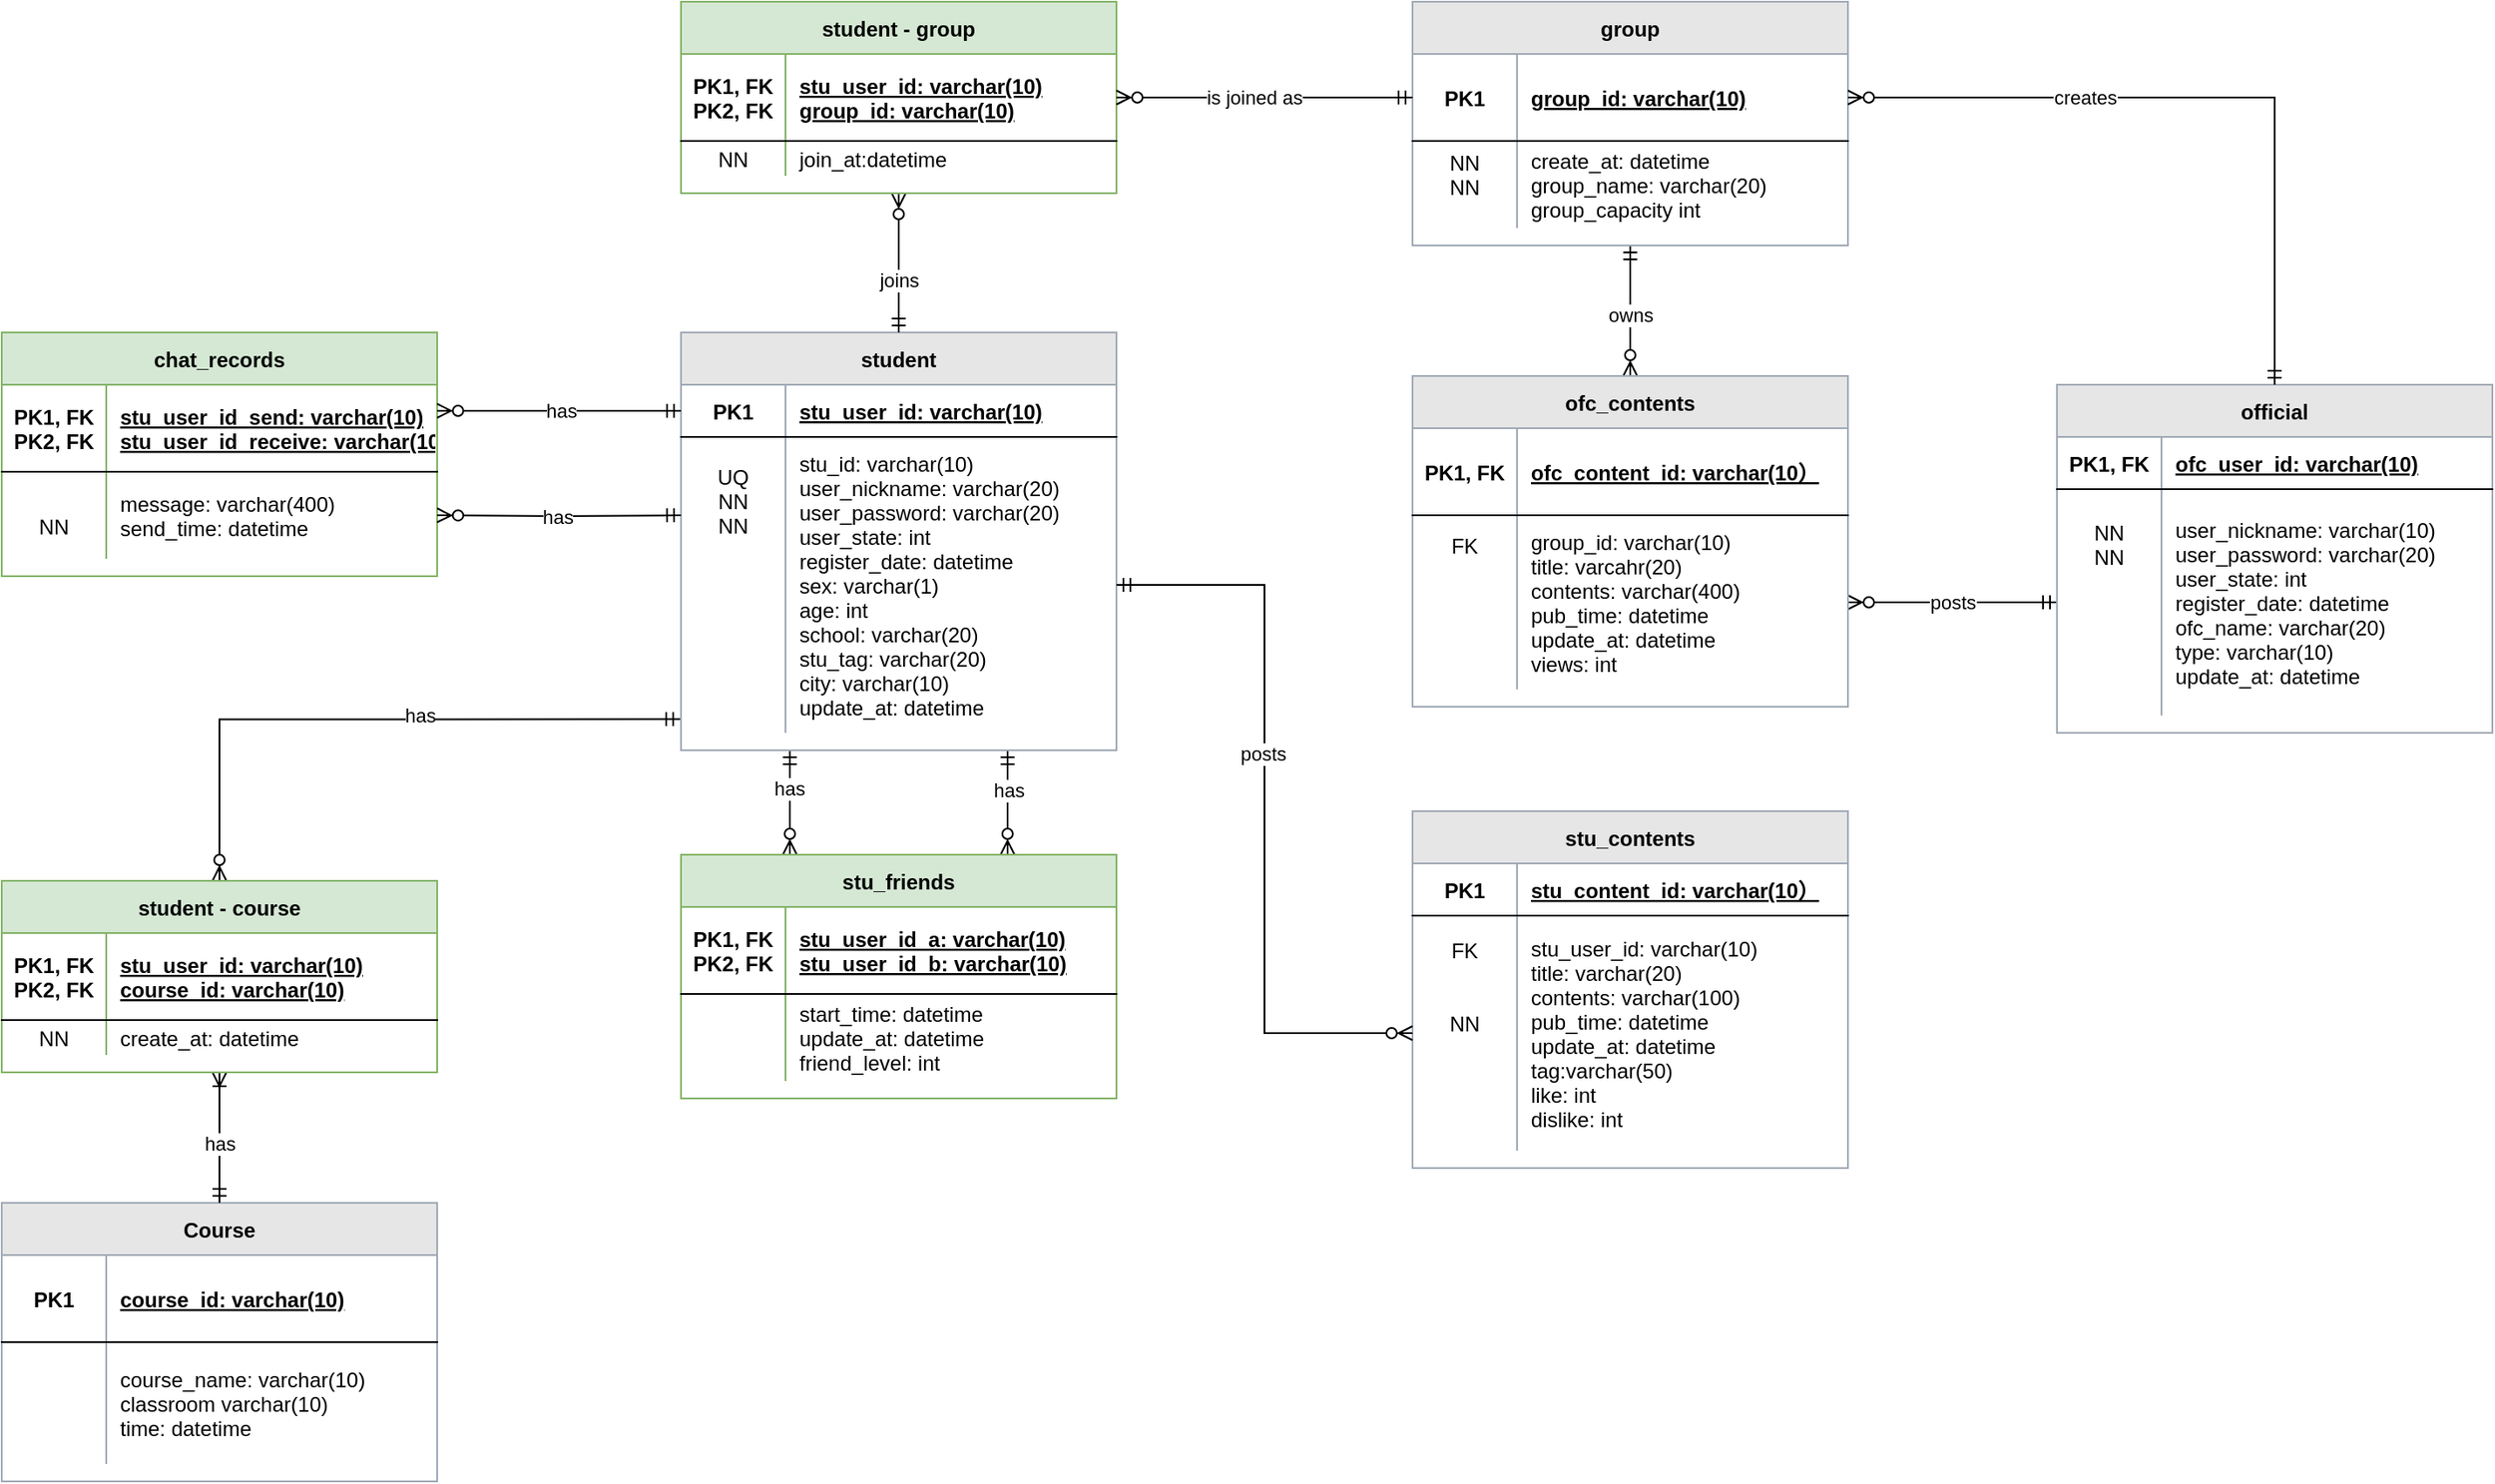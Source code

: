 <mxfile version="14.6.13" type="github">
  <diagram id="R2lEEEUBdFMjLlhIrx00" name="Page-1">
    <mxGraphModel dx="1483" dy="783" grid="1" gridSize="10" guides="1" tooltips="1" connect="1" arrows="1" fold="1" page="1" pageScale="1" pageWidth="850" pageHeight="1100" math="0" shadow="0" extFonts="Permanent Marker^https://fonts.googleapis.com/css?family=Permanent+Marker">
      <root>
        <mxCell id="0" />
        <mxCell id="1" parent="0" />
        <mxCell id="JDrKlLf_pMtbPRxOXHw8-8" style="edgeStyle=orthogonalEdgeStyle;rounded=0;orthogonalLoop=1;jettySize=auto;html=1;exitX=0.25;exitY=1;exitDx=0;exitDy=0;entryX=0.25;entryY=0;entryDx=0;entryDy=0;startArrow=ERmandOne;startFill=0;endArrow=ERzeroToMany;endFill=1;" parent="1" source="JDrKlLf_pMtbPRxOXHw8-12" target="JDrKlLf_pMtbPRxOXHw8-28" edge="1">
          <mxGeometry relative="1" as="geometry" />
        </mxCell>
        <mxCell id="JDrKlLf_pMtbPRxOXHw8-9" value="has" style="edgeLabel;html=1;align=center;verticalAlign=middle;resizable=0;points=[];" parent="JDrKlLf_pMtbPRxOXHw8-8" vertex="1" connectable="0">
          <mxGeometry x="-0.325" y="-1" relative="1" as="geometry">
            <mxPoint y="1" as="offset" />
          </mxGeometry>
        </mxCell>
        <mxCell id="JDrKlLf_pMtbPRxOXHw8-10" style="edgeStyle=orthogonalEdgeStyle;rounded=0;orthogonalLoop=1;jettySize=auto;html=1;exitX=0.75;exitY=1;exitDx=0;exitDy=0;entryX=0.75;entryY=0;entryDx=0;entryDy=0;startArrow=ERmandOne;startFill=0;endArrow=ERzeroToMany;endFill=1;" parent="1" source="JDrKlLf_pMtbPRxOXHw8-12" target="JDrKlLf_pMtbPRxOXHw8-28" edge="1">
          <mxGeometry relative="1" as="geometry" />
        </mxCell>
        <mxCell id="JDrKlLf_pMtbPRxOXHw8-11" value="has" style="edgeLabel;html=1;align=center;verticalAlign=middle;resizable=0;points=[];" parent="JDrKlLf_pMtbPRxOXHw8-10" vertex="1" connectable="0">
          <mxGeometry x="-0.285" relative="1" as="geometry">
            <mxPoint y="1" as="offset" />
          </mxGeometry>
        </mxCell>
        <mxCell id="JDrKlLf_pMtbPRxOXHw8-12" value="student" style="shape=table;startSize=30;container=1;collapsible=1;childLayout=tableLayout;fixedRows=1;rowLines=0;fontStyle=1;align=center;resizeLast=1;swimlaneFillColor=#ffffff;strokeColor=#A0A9B5;fillColor=#E6E6E6;" parent="1" vertex="1">
          <mxGeometry x="570" y="800" width="250" height="240.0" as="geometry" />
        </mxCell>
        <mxCell id="JDrKlLf_pMtbPRxOXHw8-13" value="" style="shape=partialRectangle;collapsible=0;dropTarget=0;pointerEvents=0;fillColor=none;points=[[0,0.5],[1,0.5]];portConstraint=eastwest;top=0;left=0;right=0;bottom=1;" parent="JDrKlLf_pMtbPRxOXHw8-12" vertex="1">
          <mxGeometry y="30" width="250" height="30" as="geometry" />
        </mxCell>
        <mxCell id="JDrKlLf_pMtbPRxOXHw8-14" value="PK1" style="shape=partialRectangle;overflow=hidden;connectable=0;fillColor=none;top=0;left=0;bottom=0;right=0;fontStyle=1;" parent="JDrKlLf_pMtbPRxOXHw8-13" vertex="1">
          <mxGeometry width="60" height="30" as="geometry" />
        </mxCell>
        <mxCell id="JDrKlLf_pMtbPRxOXHw8-15" value="stu_user_id: varchar(10)" style="shape=partialRectangle;overflow=hidden;connectable=0;fillColor=none;top=0;left=0;bottom=0;right=0;align=left;spacingLeft=6;fontStyle=5;" parent="JDrKlLf_pMtbPRxOXHw8-13" vertex="1">
          <mxGeometry x="60" width="190" height="30" as="geometry" />
        </mxCell>
        <mxCell id="JDrKlLf_pMtbPRxOXHw8-16" value="" style="shape=partialRectangle;collapsible=0;dropTarget=0;pointerEvents=0;fillColor=none;points=[[0,0.5],[1,0.5]];portConstraint=eastwest;top=0;left=0;right=0;bottom=0;" parent="JDrKlLf_pMtbPRxOXHw8-12" vertex="1">
          <mxGeometry y="60" width="250" height="170" as="geometry" />
        </mxCell>
        <mxCell id="JDrKlLf_pMtbPRxOXHw8-17" value="UQ&#xa;NN&#xa;NN" style="shape=partialRectangle;overflow=hidden;connectable=0;fillColor=none;top=0;left=0;bottom=0;right=0;spacingTop=-97;" parent="JDrKlLf_pMtbPRxOXHw8-16" vertex="1">
          <mxGeometry width="60" height="170" as="geometry" />
        </mxCell>
        <mxCell id="JDrKlLf_pMtbPRxOXHw8-18" value="stu_id: varchar(10)&#xa;user_nickname: varchar(20)&#xa;user_password: varchar(20)&#xa;user_state: int&#xa;register_date: datetime&#xa;sex: varchar(1)&#xa;age: int&#xa;school: varchar(20)&#xa;stu_tag: varchar(20)&#xa;city: varchar(10)&#xa;update_at: datetime" style="shape=partialRectangle;overflow=hidden;connectable=0;fillColor=none;top=0;left=0;bottom=0;right=0;align=left;spacingLeft=6;" parent="JDrKlLf_pMtbPRxOXHw8-16" vertex="1">
          <mxGeometry x="60" width="190" height="170" as="geometry" />
        </mxCell>
        <mxCell id="JDrKlLf_pMtbPRxOXHw8-19" style="edgeStyle=orthogonalEdgeStyle;rounded=0;orthogonalLoop=1;jettySize=auto;html=1;exitX=0;exitY=0.5;exitDx=0;exitDy=0;entryX=1;entryY=0.5;entryDx=0;entryDy=0;fontSize=11;startArrow=ERmandOne;startFill=0;endArrow=ERzeroToMany;endFill=1;" parent="1" source="JDrKlLf_pMtbPRxOXHw8-25" target="JDrKlLf_pMtbPRxOXHw8-61" edge="1">
          <mxGeometry relative="1" as="geometry" />
        </mxCell>
        <mxCell id="JDrKlLf_pMtbPRxOXHw8-119" value="posts" style="edgeLabel;html=1;align=center;verticalAlign=middle;resizable=0;points=[];" parent="JDrKlLf_pMtbPRxOXHw8-19" vertex="1" connectable="0">
          <mxGeometry x="-0.11" relative="1" as="geometry">
            <mxPoint x="-7" as="offset" />
          </mxGeometry>
        </mxCell>
        <mxCell id="JDrKlLf_pMtbPRxOXHw8-21" value="official" style="shape=table;startSize=30;container=1;collapsible=1;childLayout=tableLayout;fixedRows=1;rowLines=0;fontStyle=1;align=center;resizeLast=1;swimlaneFillColor=#ffffff;strokeColor=#A0A9B5;fillColor=#E6E6E6;" parent="1" vertex="1">
          <mxGeometry x="1360" y="830" width="250" height="200.0" as="geometry" />
        </mxCell>
        <mxCell id="JDrKlLf_pMtbPRxOXHw8-22" value="" style="shape=partialRectangle;collapsible=0;dropTarget=0;pointerEvents=0;fillColor=none;points=[[0,0.5],[1,0.5]];portConstraint=eastwest;top=0;left=0;right=0;bottom=1;" parent="JDrKlLf_pMtbPRxOXHw8-21" vertex="1">
          <mxGeometry y="30" width="250" height="30" as="geometry" />
        </mxCell>
        <mxCell id="JDrKlLf_pMtbPRxOXHw8-23" value="PK1, FK" style="shape=partialRectangle;overflow=hidden;connectable=0;fillColor=none;top=0;left=0;bottom=0;right=0;fontStyle=1;" parent="JDrKlLf_pMtbPRxOXHw8-22" vertex="1">
          <mxGeometry width="60.0" height="30" as="geometry" />
        </mxCell>
        <mxCell id="JDrKlLf_pMtbPRxOXHw8-24" value="ofc_user_id: varchar(10)" style="shape=partialRectangle;overflow=hidden;connectable=0;fillColor=none;top=0;left=0;bottom=0;right=0;align=left;spacingLeft=6;fontStyle=5;" parent="JDrKlLf_pMtbPRxOXHw8-22" vertex="1">
          <mxGeometry x="60.0" width="190.0" height="30" as="geometry" />
        </mxCell>
        <mxCell id="JDrKlLf_pMtbPRxOXHw8-25" value="" style="shape=partialRectangle;collapsible=0;dropTarget=0;pointerEvents=0;fillColor=none;points=[[0,0.5],[1,0.5]];portConstraint=eastwest;top=0;left=0;right=0;bottom=0;" parent="JDrKlLf_pMtbPRxOXHw8-21" vertex="1">
          <mxGeometry y="60" width="250" height="130" as="geometry" />
        </mxCell>
        <mxCell id="JDrKlLf_pMtbPRxOXHw8-26" value="NN&#xa;NN" style="shape=partialRectangle;overflow=hidden;connectable=0;fillColor=none;top=0;left=0;bottom=0;right=0;spacingTop=-67;" parent="JDrKlLf_pMtbPRxOXHw8-25" vertex="1">
          <mxGeometry width="60.0" height="130" as="geometry" />
        </mxCell>
        <mxCell id="JDrKlLf_pMtbPRxOXHw8-27" value="user_nickname: varchar(10) &#xa;user_password: varchar(20)&#xa;user_state: int&#xa;register_date: datetime&#xa;ofc_name: varchar(20)&#xa;type: varchar(10)&#xa;update_at: datetime" style="shape=partialRectangle;overflow=hidden;connectable=0;fillColor=none;top=0;left=0;bottom=0;right=0;align=left;spacingLeft=6;" parent="JDrKlLf_pMtbPRxOXHw8-25" vertex="1">
          <mxGeometry x="60.0" width="190.0" height="130" as="geometry" />
        </mxCell>
        <mxCell id="JDrKlLf_pMtbPRxOXHw8-28" value="stu_friends" style="shape=table;startSize=30;container=1;collapsible=1;childLayout=tableLayout;fixedRows=1;rowLines=0;fontStyle=1;align=center;resizeLast=1;swimlaneFillColor=#ffffff;strokeColor=#82b366;fillColor=#d5e8d4;" parent="1" vertex="1">
          <mxGeometry x="570" y="1100" width="250" height="140.0" as="geometry" />
        </mxCell>
        <mxCell id="JDrKlLf_pMtbPRxOXHw8-29" value="" style="shape=partialRectangle;collapsible=0;dropTarget=0;pointerEvents=0;fillColor=none;points=[[0,0.5],[1,0.5]];portConstraint=eastwest;top=0;left=0;right=0;bottom=1;" parent="JDrKlLf_pMtbPRxOXHw8-28" vertex="1">
          <mxGeometry y="30" width="250" height="50" as="geometry" />
        </mxCell>
        <mxCell id="JDrKlLf_pMtbPRxOXHw8-30" value="PK1, FK&#xa;PK2, FK" style="shape=partialRectangle;overflow=hidden;connectable=0;fillColor=none;top=0;left=0;bottom=0;right=0;fontStyle=1;" parent="JDrKlLf_pMtbPRxOXHw8-29" vertex="1">
          <mxGeometry width="60" height="50" as="geometry" />
        </mxCell>
        <mxCell id="JDrKlLf_pMtbPRxOXHw8-31" value="stu_user_id_a: varchar(10)&#xa;stu_user_id_b: varchar(10)" style="shape=partialRectangle;overflow=hidden;connectable=0;fillColor=none;top=0;left=0;bottom=0;right=0;align=left;spacingLeft=6;fontStyle=5;" parent="JDrKlLf_pMtbPRxOXHw8-29" vertex="1">
          <mxGeometry x="60" width="190" height="50" as="geometry" />
        </mxCell>
        <mxCell id="JDrKlLf_pMtbPRxOXHw8-32" value="" style="shape=partialRectangle;collapsible=0;dropTarget=0;pointerEvents=0;fillColor=none;points=[[0,0.5],[1,0.5]];portConstraint=eastwest;top=0;left=0;right=0;bottom=0;" parent="JDrKlLf_pMtbPRxOXHw8-28" vertex="1">
          <mxGeometry y="80" width="250" height="50" as="geometry" />
        </mxCell>
        <mxCell id="JDrKlLf_pMtbPRxOXHw8-33" value="" style="shape=partialRectangle;overflow=hidden;connectable=0;fillColor=none;top=0;left=0;bottom=0;right=0;" parent="JDrKlLf_pMtbPRxOXHw8-32" vertex="1">
          <mxGeometry width="60" height="50" as="geometry" />
        </mxCell>
        <mxCell id="JDrKlLf_pMtbPRxOXHw8-34" value="start_time: datetime&#xa;update_at: datetime&#xa;friend_level: int" style="shape=partialRectangle;overflow=hidden;connectable=0;fillColor=none;top=0;left=0;bottom=0;right=0;align=left;spacingLeft=6;" parent="JDrKlLf_pMtbPRxOXHw8-32" vertex="1">
          <mxGeometry x="60" width="190" height="50" as="geometry" />
        </mxCell>
        <mxCell id="JDrKlLf_pMtbPRxOXHw8-109" style="edgeStyle=orthogonalEdgeStyle;rounded=0;orthogonalLoop=1;jettySize=auto;html=1;exitX=0.5;exitY=1;exitDx=0;exitDy=0;entryX=0.5;entryY=0;entryDx=0;entryDy=0;startArrow=ERmandOne;startFill=0;endArrow=ERzeroToMany;endFill=1;" parent="1" source="JDrKlLf_pMtbPRxOXHw8-35" target="JDrKlLf_pMtbPRxOXHw8-57" edge="1">
          <mxGeometry relative="1" as="geometry" />
        </mxCell>
        <mxCell id="JDrKlLf_pMtbPRxOXHw8-112" value="owns" style="edgeLabel;html=1;align=center;verticalAlign=middle;resizable=0;points=[];" parent="JDrKlLf_pMtbPRxOXHw8-109" vertex="1" connectable="0">
          <mxGeometry x="-0.259" y="-2" relative="1" as="geometry">
            <mxPoint x="2" y="12" as="offset" />
          </mxGeometry>
        </mxCell>
        <mxCell id="JDrKlLf_pMtbPRxOXHw8-35" value="group" style="shape=table;startSize=30;container=1;collapsible=1;childLayout=tableLayout;fixedRows=1;rowLines=0;fontStyle=1;align=center;resizeLast=1;swimlaneFillColor=#ffffff;strokeColor=#A0A9B5;fillColor=#E6E6E6;" parent="1" vertex="1">
          <mxGeometry x="990" y="610" width="250" height="140.0" as="geometry" />
        </mxCell>
        <mxCell id="JDrKlLf_pMtbPRxOXHw8-36" value="" style="shape=partialRectangle;collapsible=0;dropTarget=0;pointerEvents=0;fillColor=none;points=[[0,0.5],[1,0.5]];portConstraint=eastwest;top=0;left=0;right=0;bottom=1;" parent="JDrKlLf_pMtbPRxOXHw8-35" vertex="1">
          <mxGeometry y="30" width="250" height="50" as="geometry" />
        </mxCell>
        <mxCell id="JDrKlLf_pMtbPRxOXHw8-37" value="PK1" style="shape=partialRectangle;overflow=hidden;connectable=0;fillColor=none;top=0;left=0;bottom=0;right=0;fontStyle=1;" parent="JDrKlLf_pMtbPRxOXHw8-36" vertex="1">
          <mxGeometry width="60" height="50" as="geometry" />
        </mxCell>
        <mxCell id="JDrKlLf_pMtbPRxOXHw8-38" value="group_id: varchar(10)" style="shape=partialRectangle;overflow=hidden;connectable=0;fillColor=none;top=0;left=0;bottom=0;right=0;align=left;spacingLeft=6;fontStyle=5;" parent="JDrKlLf_pMtbPRxOXHw8-36" vertex="1">
          <mxGeometry x="60" width="190" height="50" as="geometry" />
        </mxCell>
        <mxCell id="JDrKlLf_pMtbPRxOXHw8-39" value="" style="shape=partialRectangle;collapsible=0;dropTarget=0;pointerEvents=0;fillColor=none;points=[[0,0.5],[1,0.5]];portConstraint=eastwest;top=0;left=0;right=0;bottom=0;" parent="JDrKlLf_pMtbPRxOXHw8-35" vertex="1">
          <mxGeometry y="80" width="250" height="50" as="geometry" />
        </mxCell>
        <mxCell id="JDrKlLf_pMtbPRxOXHw8-40" value="NN&#xa;NN" style="shape=partialRectangle;overflow=hidden;connectable=0;fillColor=none;top=0;left=0;bottom=0;right=0;spacingTop=-12;" parent="JDrKlLf_pMtbPRxOXHw8-39" vertex="1">
          <mxGeometry width="60" height="50" as="geometry" />
        </mxCell>
        <mxCell id="JDrKlLf_pMtbPRxOXHw8-41" value="create_at: datetime&#xa;group_name: varchar(20)&#xa;group_capacity int" style="shape=partialRectangle;overflow=hidden;connectable=0;fillColor=none;top=0;left=0;bottom=0;right=0;align=left;spacingLeft=6;" parent="JDrKlLf_pMtbPRxOXHw8-39" vertex="1">
          <mxGeometry x="60" width="190" height="50" as="geometry" />
        </mxCell>
        <mxCell id="JDrKlLf_pMtbPRxOXHw8-50" value="stu_contents" style="shape=table;startSize=30;container=1;collapsible=1;childLayout=tableLayout;fixedRows=1;rowLines=0;fontStyle=1;align=center;resizeLast=1;swimlaneFillColor=#ffffff;strokeColor=#A0A9B5;fillColor=#E6E6E6;" parent="1" vertex="1">
          <mxGeometry x="990" y="1075" width="250" height="205.0" as="geometry" />
        </mxCell>
        <mxCell id="JDrKlLf_pMtbPRxOXHw8-51" value="" style="shape=partialRectangle;collapsible=0;dropTarget=0;pointerEvents=0;fillColor=none;points=[[0,0.5],[1,0.5]];portConstraint=eastwest;top=0;left=0;right=0;bottom=1;" parent="JDrKlLf_pMtbPRxOXHw8-50" vertex="1">
          <mxGeometry y="30" width="250" height="30" as="geometry" />
        </mxCell>
        <mxCell id="JDrKlLf_pMtbPRxOXHw8-52" value="PK1" style="shape=partialRectangle;overflow=hidden;connectable=0;fillColor=none;top=0;left=0;bottom=0;right=0;fontStyle=1;" parent="JDrKlLf_pMtbPRxOXHw8-51" vertex="1">
          <mxGeometry width="60.0" height="30" as="geometry" />
        </mxCell>
        <mxCell id="JDrKlLf_pMtbPRxOXHw8-53" value="stu_content_id: varchar(10）" style="shape=partialRectangle;overflow=hidden;connectable=0;fillColor=none;top=0;left=0;bottom=0;right=0;align=left;spacingLeft=6;fontStyle=5;" parent="JDrKlLf_pMtbPRxOXHw8-51" vertex="1">
          <mxGeometry x="60.0" width="190.0" height="30" as="geometry" />
        </mxCell>
        <mxCell id="JDrKlLf_pMtbPRxOXHw8-54" value="" style="shape=partialRectangle;collapsible=0;dropTarget=0;pointerEvents=0;fillColor=none;points=[[0,0.5],[1,0.5]];portConstraint=eastwest;top=0;left=0;right=0;bottom=0;" parent="JDrKlLf_pMtbPRxOXHw8-50" vertex="1">
          <mxGeometry y="60" width="250" height="135" as="geometry" />
        </mxCell>
        <mxCell id="JDrKlLf_pMtbPRxOXHw8-55" value="FK&#xa;&#xa;&#xa;NN" style="shape=partialRectangle;overflow=hidden;connectable=0;fillColor=none;top=0;left=0;bottom=0;right=0;spacingTop=-54;" parent="JDrKlLf_pMtbPRxOXHw8-54" vertex="1">
          <mxGeometry width="60.0" height="135" as="geometry" />
        </mxCell>
        <mxCell id="JDrKlLf_pMtbPRxOXHw8-56" value="stu_user_id: varchar(10)&#xa;title: varchar(20)&#xa;contents: varchar(100)&#xa;pub_time: datetime&#xa;update_at: datetime&#xa;tag:varchar(50)&#xa;like: int&#xa;dislike: int" style="shape=partialRectangle;overflow=hidden;connectable=0;fillColor=none;top=0;left=0;bottom=0;right=0;align=left;spacingLeft=6;" parent="JDrKlLf_pMtbPRxOXHw8-54" vertex="1">
          <mxGeometry x="60.0" width="190.0" height="135" as="geometry" />
        </mxCell>
        <mxCell id="JDrKlLf_pMtbPRxOXHw8-57" value="ofc_contents" style="shape=table;startSize=30;container=1;collapsible=1;childLayout=tableLayout;fixedRows=1;rowLines=0;fontStyle=1;align=center;resizeLast=1;swimlaneFillColor=#ffffff;strokeColor=#A0A9B5;fillColor=#E6E6E6;" parent="1" vertex="1">
          <mxGeometry x="990" y="825" width="250" height="190.0" as="geometry" />
        </mxCell>
        <mxCell id="JDrKlLf_pMtbPRxOXHw8-58" value="" style="shape=partialRectangle;collapsible=0;dropTarget=0;pointerEvents=0;fillColor=none;points=[[0,0.5],[1,0.5]];portConstraint=eastwest;top=0;left=0;right=0;bottom=1;" parent="JDrKlLf_pMtbPRxOXHw8-57" vertex="1">
          <mxGeometry y="30" width="250" height="50" as="geometry" />
        </mxCell>
        <mxCell id="JDrKlLf_pMtbPRxOXHw8-59" value="PK1, FK" style="shape=partialRectangle;overflow=hidden;connectable=0;fillColor=none;top=0;left=0;bottom=0;right=0;fontStyle=1;" parent="JDrKlLf_pMtbPRxOXHw8-58" vertex="1">
          <mxGeometry width="60.0" height="50" as="geometry" />
        </mxCell>
        <mxCell id="JDrKlLf_pMtbPRxOXHw8-60" value="ofc_content_id: varchar(10）" style="shape=partialRectangle;overflow=hidden;connectable=0;fillColor=none;top=0;left=0;bottom=0;right=0;align=left;spacingLeft=6;fontStyle=5;" parent="JDrKlLf_pMtbPRxOXHw8-58" vertex="1">
          <mxGeometry x="60.0" width="190.0" height="50" as="geometry" />
        </mxCell>
        <mxCell id="JDrKlLf_pMtbPRxOXHw8-61" value="" style="shape=partialRectangle;collapsible=0;dropTarget=0;pointerEvents=0;fillColor=none;points=[[0,0.5],[1,0.5]];portConstraint=eastwest;top=0;left=0;right=0;bottom=0;" parent="JDrKlLf_pMtbPRxOXHw8-57" vertex="1">
          <mxGeometry y="80" width="250" height="100" as="geometry" />
        </mxCell>
        <mxCell id="JDrKlLf_pMtbPRxOXHw8-62" value="FK" style="shape=partialRectangle;overflow=hidden;connectable=0;fillColor=none;top=0;left=0;bottom=0;right=0;verticalAlign=top;spacingTop=4;" parent="JDrKlLf_pMtbPRxOXHw8-61" vertex="1">
          <mxGeometry width="60.0" height="100" as="geometry" />
        </mxCell>
        <mxCell id="JDrKlLf_pMtbPRxOXHw8-63" value="group_id: varchar(10)&#xa;title: varcahr(20)&#xa;contents: varchar(400)&#xa;pub_time: datetime&#xa;update_at: datetime&#xa;views: int" style="shape=partialRectangle;overflow=hidden;connectable=0;fillColor=none;top=0;left=0;bottom=0;right=0;align=left;spacingLeft=6;" parent="JDrKlLf_pMtbPRxOXHw8-61" vertex="1">
          <mxGeometry x="60.0" width="190.0" height="100" as="geometry" />
        </mxCell>
        <mxCell id="JDrKlLf_pMtbPRxOXHw8-65" style="edgeStyle=orthogonalEdgeStyle;rounded=0;orthogonalLoop=1;jettySize=auto;html=1;exitX=1;exitY=0.5;exitDx=0;exitDy=0;fontSize=11;startArrow=ERzeroToMany;startFill=1;endArrow=ERmandOne;endFill=0;" parent="1" source="JDrKlLf_pMtbPRxOXHw8-36" target="JDrKlLf_pMtbPRxOXHw8-21" edge="1">
          <mxGeometry relative="1" as="geometry" />
        </mxCell>
        <mxCell id="JDrKlLf_pMtbPRxOXHw8-66" value="creates" style="edgeLabel;html=1;align=center;verticalAlign=middle;resizable=0;points=[];" parent="JDrKlLf_pMtbPRxOXHw8-65" vertex="1" connectable="0">
          <mxGeometry x="0.054" y="1" relative="1" as="geometry">
            <mxPoint x="-80" y="1" as="offset" />
          </mxGeometry>
        </mxCell>
        <mxCell id="JDrKlLf_pMtbPRxOXHw8-67" style="edgeStyle=orthogonalEdgeStyle;rounded=0;orthogonalLoop=1;jettySize=auto;html=1;exitX=0.5;exitY=1;exitDx=0;exitDy=0;fontSize=11;startArrow=ERzeroToMany;startFill=1;endArrow=ERmandOne;endFill=0;" parent="1" source="JDrKlLf_pMtbPRxOXHw8-69" target="JDrKlLf_pMtbPRxOXHw8-12" edge="1">
          <mxGeometry relative="1" as="geometry" />
        </mxCell>
        <mxCell id="JDrKlLf_pMtbPRxOXHw8-68" value="joins" style="edgeLabel;html=1;align=center;verticalAlign=middle;resizable=0;points=[];" parent="JDrKlLf_pMtbPRxOXHw8-67" vertex="1" connectable="0">
          <mxGeometry x="0.24" relative="1" as="geometry">
            <mxPoint as="offset" />
          </mxGeometry>
        </mxCell>
        <mxCell id="JDrKlLf_pMtbPRxOXHw8-69" value="student - group" style="shape=table;startSize=30;container=1;collapsible=1;childLayout=tableLayout;fixedRows=1;rowLines=0;fontStyle=1;align=center;resizeLast=1;swimlaneFillColor=#ffffff;strokeColor=#82b366;fillColor=#d5e8d4;" parent="1" vertex="1">
          <mxGeometry x="570" y="610" width="250" height="110.0" as="geometry" />
        </mxCell>
        <mxCell id="JDrKlLf_pMtbPRxOXHw8-70" value="" style="shape=partialRectangle;collapsible=0;dropTarget=0;pointerEvents=0;fillColor=none;points=[[0,0.5],[1,0.5]];portConstraint=eastwest;top=0;left=0;right=0;bottom=1;" parent="JDrKlLf_pMtbPRxOXHw8-69" vertex="1">
          <mxGeometry y="30" width="250" height="50" as="geometry" />
        </mxCell>
        <mxCell id="JDrKlLf_pMtbPRxOXHw8-71" value="PK1, FK&#xa;PK2, FK" style="shape=partialRectangle;overflow=hidden;connectable=0;fillColor=none;top=0;left=0;bottom=0;right=0;fontStyle=1;" parent="JDrKlLf_pMtbPRxOXHw8-70" vertex="1">
          <mxGeometry width="60" height="50" as="geometry" />
        </mxCell>
        <mxCell id="JDrKlLf_pMtbPRxOXHw8-72" value="stu_user_id: varchar(10)&#xa;group_id: varchar(10)" style="shape=partialRectangle;overflow=hidden;connectable=0;fillColor=none;top=0;left=0;bottom=0;right=0;align=left;spacingLeft=6;fontStyle=5;" parent="JDrKlLf_pMtbPRxOXHw8-70" vertex="1">
          <mxGeometry x="60" width="190" height="50" as="geometry" />
        </mxCell>
        <mxCell id="JDrKlLf_pMtbPRxOXHw8-73" value="" style="shape=partialRectangle;collapsible=0;dropTarget=0;pointerEvents=0;fillColor=none;points=[[0,0.5],[1,0.5]];portConstraint=eastwest;top=0;left=0;right=0;bottom=0;" parent="JDrKlLf_pMtbPRxOXHw8-69" vertex="1">
          <mxGeometry y="80" width="250" height="20" as="geometry" />
        </mxCell>
        <mxCell id="JDrKlLf_pMtbPRxOXHw8-74" value="NN" style="shape=partialRectangle;overflow=hidden;connectable=0;fillColor=none;top=0;left=0;bottom=0;right=0;" parent="JDrKlLf_pMtbPRxOXHw8-73" vertex="1">
          <mxGeometry width="60" height="20" as="geometry" />
        </mxCell>
        <mxCell id="JDrKlLf_pMtbPRxOXHw8-75" value="join_at:datetime" style="shape=partialRectangle;overflow=hidden;connectable=0;fillColor=none;top=0;left=0;bottom=0;right=0;align=left;spacingLeft=6;" parent="JDrKlLf_pMtbPRxOXHw8-73" vertex="1">
          <mxGeometry x="60" width="190" height="20" as="geometry" />
        </mxCell>
        <mxCell id="JDrKlLf_pMtbPRxOXHw8-76" style="edgeStyle=orthogonalEdgeStyle;rounded=0;orthogonalLoop=1;jettySize=auto;html=1;exitX=0;exitY=0.5;exitDx=0;exitDy=0;fontSize=11;startArrow=ERmandOne;startFill=0;endArrow=ERzeroToMany;endFill=1;entryX=1;entryY=0.5;entryDx=0;entryDy=0;" parent="1" source="JDrKlLf_pMtbPRxOXHw8-36" target="JDrKlLf_pMtbPRxOXHw8-70" edge="1">
          <mxGeometry relative="1" as="geometry">
            <mxPoint x="823" y="650" as="targetPoint" />
          </mxGeometry>
        </mxCell>
        <mxCell id="JDrKlLf_pMtbPRxOXHw8-77" value="is joined as" style="edgeLabel;html=1;align=center;verticalAlign=middle;resizable=0;points=[];" parent="JDrKlLf_pMtbPRxOXHw8-76" vertex="1" connectable="0">
          <mxGeometry x="0.28" relative="1" as="geometry">
            <mxPoint x="18" as="offset" />
          </mxGeometry>
        </mxCell>
        <mxCell id="JDrKlLf_pMtbPRxOXHw8-78" value="chat_records" style="shape=table;startSize=30;container=1;collapsible=1;childLayout=tableLayout;fixedRows=1;rowLines=0;fontStyle=1;align=center;resizeLast=1;swimlaneFillColor=#ffffff;strokeColor=#82b366;fillColor=#d5e8d4;" parent="1" vertex="1">
          <mxGeometry x="180" y="800" width="250" height="140.0" as="geometry" />
        </mxCell>
        <mxCell id="JDrKlLf_pMtbPRxOXHw8-79" value="" style="shape=partialRectangle;collapsible=0;dropTarget=0;pointerEvents=0;fillColor=none;points=[[0,0.5],[1,0.5]];portConstraint=eastwest;top=0;left=0;right=0;bottom=1;" parent="JDrKlLf_pMtbPRxOXHw8-78" vertex="1">
          <mxGeometry y="30" width="250" height="50" as="geometry" />
        </mxCell>
        <mxCell id="JDrKlLf_pMtbPRxOXHw8-80" value="PK1, FK&#xa;PK2, FK" style="shape=partialRectangle;overflow=hidden;connectable=0;fillColor=none;top=0;left=0;bottom=0;right=0;fontStyle=1;" parent="JDrKlLf_pMtbPRxOXHw8-79" vertex="1">
          <mxGeometry width="60" height="50" as="geometry" />
        </mxCell>
        <mxCell id="JDrKlLf_pMtbPRxOXHw8-81" value="stu_user_id_send: varchar(10)&#xa;stu_user_id_receive: varchar(10)" style="shape=partialRectangle;overflow=hidden;connectable=0;fillColor=none;top=0;left=0;bottom=0;right=0;align=left;spacingLeft=6;fontStyle=5;" parent="JDrKlLf_pMtbPRxOXHw8-79" vertex="1">
          <mxGeometry x="60" width="190" height="50" as="geometry" />
        </mxCell>
        <mxCell id="JDrKlLf_pMtbPRxOXHw8-82" value="" style="shape=partialRectangle;collapsible=0;dropTarget=0;pointerEvents=0;fillColor=none;points=[[0,0.5],[1,0.5]];portConstraint=eastwest;top=0;left=0;right=0;bottom=0;" parent="JDrKlLf_pMtbPRxOXHw8-78" vertex="1">
          <mxGeometry y="80" width="250" height="50" as="geometry" />
        </mxCell>
        <mxCell id="JDrKlLf_pMtbPRxOXHw8-83" value="NN" style="shape=partialRectangle;overflow=hidden;connectable=0;fillColor=none;top=0;left=0;bottom=0;right=0;spacingTop=12;" parent="JDrKlLf_pMtbPRxOXHw8-82" vertex="1">
          <mxGeometry width="60" height="50" as="geometry" />
        </mxCell>
        <mxCell id="JDrKlLf_pMtbPRxOXHw8-84" value="message: varchar(400)&#xa;send_time: datetime" style="shape=partialRectangle;overflow=hidden;connectable=0;fillColor=none;top=0;left=0;bottom=0;right=0;align=left;spacingLeft=6;" parent="JDrKlLf_pMtbPRxOXHw8-82" vertex="1">
          <mxGeometry x="60" width="190" height="50" as="geometry" />
        </mxCell>
        <mxCell id="JDrKlLf_pMtbPRxOXHw8-86" value="Course" style="shape=table;startSize=30;container=1;collapsible=1;childLayout=tableLayout;fixedRows=1;rowLines=0;fontStyle=1;align=center;resizeLast=1;swimlaneFillColor=#ffffff;strokeColor=#A0A9B5;fillColor=#E6E6E6;" parent="1" vertex="1">
          <mxGeometry x="180" y="1300" width="250" height="160.0" as="geometry" />
        </mxCell>
        <mxCell id="JDrKlLf_pMtbPRxOXHw8-87" value="" style="shape=partialRectangle;collapsible=0;dropTarget=0;pointerEvents=0;fillColor=none;points=[[0,0.5],[1,0.5]];portConstraint=eastwest;top=0;left=0;right=0;bottom=1;" parent="JDrKlLf_pMtbPRxOXHw8-86" vertex="1">
          <mxGeometry y="30" width="250" height="50" as="geometry" />
        </mxCell>
        <mxCell id="JDrKlLf_pMtbPRxOXHw8-88" value="PK1" style="shape=partialRectangle;overflow=hidden;connectable=0;fillColor=none;top=0;left=0;bottom=0;right=0;fontStyle=1;" parent="JDrKlLf_pMtbPRxOXHw8-87" vertex="1">
          <mxGeometry width="60" height="50" as="geometry" />
        </mxCell>
        <mxCell id="JDrKlLf_pMtbPRxOXHw8-89" value="course_id: varchar(10)" style="shape=partialRectangle;overflow=hidden;connectable=0;fillColor=none;top=0;left=0;bottom=0;right=0;align=left;spacingLeft=6;fontStyle=5;" parent="JDrKlLf_pMtbPRxOXHw8-87" vertex="1">
          <mxGeometry x="60" width="190" height="50" as="geometry" />
        </mxCell>
        <mxCell id="JDrKlLf_pMtbPRxOXHw8-90" value="" style="shape=partialRectangle;collapsible=0;dropTarget=0;pointerEvents=0;fillColor=none;points=[[0,0.5],[1,0.5]];portConstraint=eastwest;top=0;left=0;right=0;bottom=0;" parent="JDrKlLf_pMtbPRxOXHw8-86" vertex="1">
          <mxGeometry y="80" width="250" height="70" as="geometry" />
        </mxCell>
        <mxCell id="JDrKlLf_pMtbPRxOXHw8-91" value="" style="shape=partialRectangle;overflow=hidden;connectable=0;fillColor=none;top=0;left=0;bottom=0;right=0;" parent="JDrKlLf_pMtbPRxOXHw8-90" vertex="1">
          <mxGeometry width="60" height="70" as="geometry" />
        </mxCell>
        <mxCell id="JDrKlLf_pMtbPRxOXHw8-92" value="course_name: varchar(10)&#xa;classroom varchar(10)&#xa;time: datetime" style="shape=partialRectangle;overflow=hidden;connectable=0;fillColor=none;top=0;left=0;bottom=0;right=0;align=left;spacingLeft=6;" parent="JDrKlLf_pMtbPRxOXHw8-90" vertex="1">
          <mxGeometry x="60" width="190" height="70" as="geometry" />
        </mxCell>
        <mxCell id="JDrKlLf_pMtbPRxOXHw8-93" style="edgeStyle=orthogonalEdgeStyle;rounded=0;orthogonalLoop=1;jettySize=auto;html=1;entryX=1;entryY=0.5;entryDx=0;entryDy=0;startArrow=ERmandOne;startFill=0;endArrow=ERzeroToMany;endFill=1;" parent="1" target="JDrKlLf_pMtbPRxOXHw8-82" edge="1">
          <mxGeometry relative="1" as="geometry">
            <mxPoint x="570" y="905" as="sourcePoint" />
          </mxGeometry>
        </mxCell>
        <mxCell id="JDrKlLf_pMtbPRxOXHw8-94" value="has" style="edgeLabel;html=1;align=center;verticalAlign=middle;resizable=0;points=[];" parent="JDrKlLf_pMtbPRxOXHw8-93" vertex="1" connectable="0">
          <mxGeometry x="-0.305" y="-4" relative="1" as="geometry">
            <mxPoint x="-22" y="4" as="offset" />
          </mxGeometry>
        </mxCell>
        <mxCell id="JDrKlLf_pMtbPRxOXHw8-95" style="edgeStyle=orthogonalEdgeStyle;rounded=0;orthogonalLoop=1;jettySize=auto;html=1;exitX=0;exitY=0.5;exitDx=0;exitDy=0;startArrow=ERmandOne;startFill=0;endArrow=ERzeroToMany;endFill=1;" parent="1" source="JDrKlLf_pMtbPRxOXHw8-13" edge="1">
          <mxGeometry relative="1" as="geometry">
            <mxPoint x="430" y="845" as="targetPoint" />
            <Array as="points">
              <mxPoint x="430" y="845" />
            </Array>
          </mxGeometry>
        </mxCell>
        <mxCell id="JDrKlLf_pMtbPRxOXHw8-96" value="has" style="edgeLabel;html=1;align=center;verticalAlign=middle;resizable=0;points=[];" parent="JDrKlLf_pMtbPRxOXHw8-95" vertex="1" connectable="0">
          <mxGeometry x="-0.269" relative="1" as="geometry">
            <mxPoint x="-18" as="offset" />
          </mxGeometry>
        </mxCell>
        <mxCell id="JDrKlLf_pMtbPRxOXHw8-100" style="edgeStyle=orthogonalEdgeStyle;rounded=0;orthogonalLoop=1;jettySize=auto;html=1;exitX=0.5;exitY=0;exitDx=0;exitDy=0;entryX=-0.002;entryY=0.954;entryDx=0;entryDy=0;entryPerimeter=0;fontSize=12;startArrow=ERzeroToMany;startFill=1;endArrow=ERmandOne;endFill=0;" parent="1" source="JDrKlLf_pMtbPRxOXHw8-102" target="JDrKlLf_pMtbPRxOXHw8-16" edge="1">
          <mxGeometry relative="1" as="geometry" />
        </mxCell>
        <mxCell id="JDrKlLf_pMtbPRxOXHw8-110" value="has" style="edgeLabel;html=1;align=center;verticalAlign=middle;resizable=0;points=[];" parent="JDrKlLf_pMtbPRxOXHw8-100" vertex="1" connectable="0">
          <mxGeometry x="-0.062" y="1" relative="1" as="geometry">
            <mxPoint x="40" y="-1" as="offset" />
          </mxGeometry>
        </mxCell>
        <mxCell id="JDrKlLf_pMtbPRxOXHw8-101" style="edgeStyle=orthogonalEdgeStyle;rounded=0;orthogonalLoop=1;jettySize=auto;html=1;exitX=0.5;exitY=1;exitDx=0;exitDy=0;fontSize=12;startArrow=ERoneToMany;startFill=0;endArrow=ERmandOne;endFill=0;" parent="1" source="JDrKlLf_pMtbPRxOXHw8-102" target="JDrKlLf_pMtbPRxOXHw8-86" edge="1">
          <mxGeometry relative="1" as="geometry" />
        </mxCell>
        <mxCell id="JDrKlLf_pMtbPRxOXHw8-111" value="has" style="edgeLabel;html=1;align=center;verticalAlign=middle;resizable=0;points=[];" parent="JDrKlLf_pMtbPRxOXHw8-101" vertex="1" connectable="0">
          <mxGeometry x="0.279" y="-1" relative="1" as="geometry">
            <mxPoint x="1" y="-7" as="offset" />
          </mxGeometry>
        </mxCell>
        <mxCell id="JDrKlLf_pMtbPRxOXHw8-102" value="student - course" style="shape=table;startSize=30;container=1;collapsible=1;childLayout=tableLayout;fixedRows=1;rowLines=0;fontStyle=1;align=center;resizeLast=1;swimlaneFillColor=#ffffff;strokeColor=#82b366;fillColor=#d5e8d4;" parent="1" vertex="1">
          <mxGeometry x="180" y="1115" width="250" height="110.0" as="geometry" />
        </mxCell>
        <mxCell id="JDrKlLf_pMtbPRxOXHw8-103" value="" style="shape=partialRectangle;collapsible=0;dropTarget=0;pointerEvents=0;fillColor=none;points=[[0,0.5],[1,0.5]];portConstraint=eastwest;top=0;left=0;right=0;bottom=1;" parent="JDrKlLf_pMtbPRxOXHw8-102" vertex="1">
          <mxGeometry y="30" width="250" height="50" as="geometry" />
        </mxCell>
        <mxCell id="JDrKlLf_pMtbPRxOXHw8-104" value="PK1, FK&#xa;PK2, FK" style="shape=partialRectangle;overflow=hidden;connectable=0;fillColor=none;top=0;left=0;bottom=0;right=0;fontStyle=1;" parent="JDrKlLf_pMtbPRxOXHw8-103" vertex="1">
          <mxGeometry width="60" height="50" as="geometry" />
        </mxCell>
        <mxCell id="JDrKlLf_pMtbPRxOXHw8-105" value="stu_user_id: varchar(10)&#xa;course_id: varchar(10)" style="shape=partialRectangle;overflow=hidden;connectable=0;fillColor=none;top=0;left=0;bottom=0;right=0;align=left;spacingLeft=6;fontStyle=5;" parent="JDrKlLf_pMtbPRxOXHw8-103" vertex="1">
          <mxGeometry x="60" width="190" height="50" as="geometry" />
        </mxCell>
        <mxCell id="JDrKlLf_pMtbPRxOXHw8-106" value="" style="shape=partialRectangle;collapsible=0;dropTarget=0;pointerEvents=0;fillColor=none;points=[[0,0.5],[1,0.5]];portConstraint=eastwest;top=0;left=0;right=0;bottom=0;" parent="JDrKlLf_pMtbPRxOXHw8-102" vertex="1">
          <mxGeometry y="80" width="250" height="20" as="geometry" />
        </mxCell>
        <mxCell id="JDrKlLf_pMtbPRxOXHw8-107" value="NN" style="shape=partialRectangle;overflow=hidden;connectable=0;fillColor=none;top=0;left=0;bottom=0;right=0;" parent="JDrKlLf_pMtbPRxOXHw8-106" vertex="1">
          <mxGeometry width="60" height="20" as="geometry" />
        </mxCell>
        <mxCell id="JDrKlLf_pMtbPRxOXHw8-108" value="create_at: datetime" style="shape=partialRectangle;overflow=hidden;connectable=0;fillColor=none;top=0;left=0;bottom=0;right=0;align=left;spacingLeft=6;" parent="JDrKlLf_pMtbPRxOXHw8-106" vertex="1">
          <mxGeometry x="60" width="190" height="20" as="geometry" />
        </mxCell>
        <mxCell id="JDrKlLf_pMtbPRxOXHw8-120" style="edgeStyle=orthogonalEdgeStyle;rounded=0;orthogonalLoop=1;jettySize=auto;html=1;exitX=1;exitY=0.5;exitDx=0;exitDy=0;startArrow=ERmandOne;startFill=0;endArrow=ERzeroToMany;endFill=1;" parent="1" source="JDrKlLf_pMtbPRxOXHw8-16" target="JDrKlLf_pMtbPRxOXHw8-54" edge="1">
          <mxGeometry relative="1" as="geometry" />
        </mxCell>
        <mxCell id="JDrKlLf_pMtbPRxOXHw8-121" value="posts" style="edgeLabel;html=1;align=center;verticalAlign=middle;resizable=0;points=[];" parent="JDrKlLf_pMtbPRxOXHw8-120" vertex="1" connectable="0">
          <mxGeometry x="-0.156" y="-1" relative="1" as="geometry">
            <mxPoint y="1" as="offset" />
          </mxGeometry>
        </mxCell>
      </root>
    </mxGraphModel>
  </diagram>
</mxfile>
